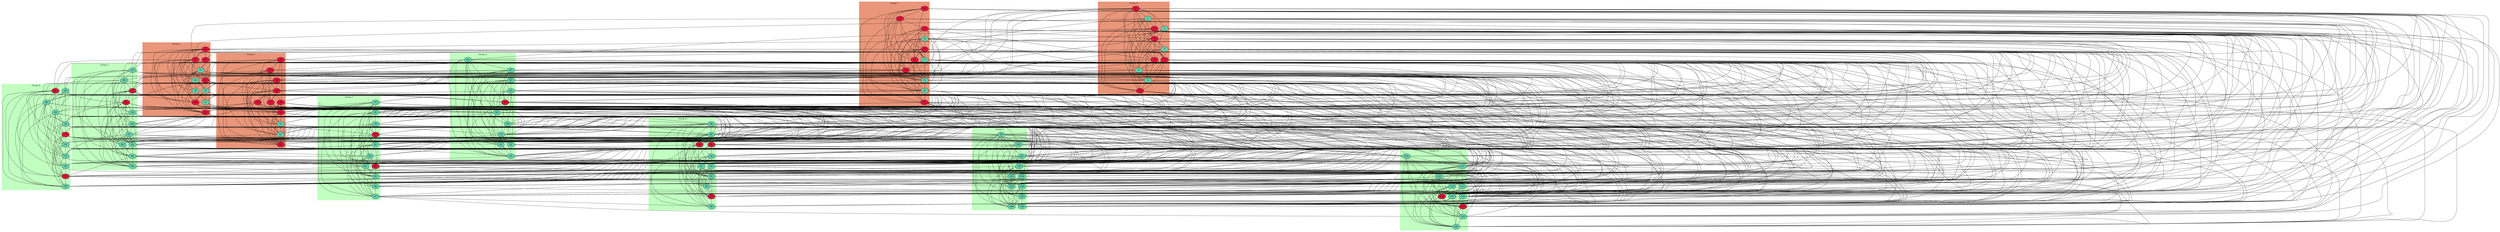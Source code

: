 graph SmokeGen {

	// Person nodes
	subgraph cluster_0 {
		label = "Group_0"
		style=filled
		color=darksalmon
		node[style=filled]
		0[ fillcolor=crimson]
		1[ fillcolor=aquamarine3]
		2[ fillcolor=aquamarine3]
		3[ fillcolor=crimson]
		4[ fillcolor=crimson]
		5[ fillcolor=aquamarine3]
		6[ fillcolor=crimson]
		7[ fillcolor=crimson]
		8[ fillcolor=aquamarine3]
		9[ fillcolor=aquamarine3]
		10[ fillcolor=crimson]
	}

	subgraph cluster_1 {
		label = "Group_1"
		style=filled
		color=darksalmon
		node[style=filled]
		11[ fillcolor=crimson]
		12[ fillcolor=crimson]
		13[ fillcolor=crimson]
		14[ fillcolor=aquamarine3]
		15[ fillcolor=crimson]
		16[ fillcolor=crimson]
		17[ fillcolor=aquamarine3]
		18[ fillcolor=crimson]
		19[ fillcolor=aquamarine3]
		20[ fillcolor=aquamarine3]
		21[ fillcolor=crimson]
	}

	subgraph cluster_2 {
		label = "Group_2"
		style=filled
		color=darksalmon
		node[style=filled]
		22[ fillcolor=crimson]
		23[ fillcolor=crimson]
		24[ fillcolor=crimson]
		25[ fillcolor=aquamarine3]
		26[ fillcolor=aquamarine3]
		27[ fillcolor=crimson]
		28[ fillcolor=aquamarine3]
		29[ fillcolor=aquamarine3]
		30[ fillcolor=crimson]
		31[ fillcolor=aquamarine3]
		32[ fillcolor=crimson]
	}

	subgraph cluster_3 {
		label = "Group_3"
		style=filled
		color=darksalmon
		node[style=filled]
		33[ fillcolor=crimson]
		34[ fillcolor=crimson]
		35[ fillcolor=crimson]
		36[ fillcolor=crimson]
		37[ fillcolor=crimson]
		38[ fillcolor=crimson]
		39[ fillcolor=crimson]
		40[ fillcolor=crimson]
		41[ fillcolor=aquamarine3]
		42[ fillcolor=aquamarine3]
		43[ fillcolor=crimson]
	}

	subgraph cluster_4 {
		label = "Group_4"
		style=filled
		color=darkseagreen1
		node[style=filled]
		44[ fillcolor=aquamarine3]
		45[ fillcolor=aquamarine3]
		46[ fillcolor=aquamarine3]
		47[ fillcolor=aquamarine3]
		48[ fillcolor=crimson]
		49[ fillcolor=aquamarine3]
		50[ fillcolor=aquamarine3]
		51[ fillcolor=aquamarine3]
		52[ fillcolor=aquamarine3]
		53[ fillcolor=aquamarine3]
		54[ fillcolor=aquamarine3]
	}

	subgraph cluster_5 {
		label = "Group_5"
		style=filled
		color=darkseagreen1
		node[style=filled]
		55[ fillcolor=aquamarine3]
		56[ fillcolor=aquamarine3]
		57[ fillcolor=crimson]
		58[ fillcolor=crimson]
		59[ fillcolor=aquamarine3]
		60[ fillcolor=aquamarine3]
		61[ fillcolor=aquamarine3]
		62[ fillcolor=aquamarine3]
		63[ fillcolor=aquamarine3]
		64[ fillcolor=aquamarine3]
		65[ fillcolor=aquamarine3]
	}

	subgraph cluster_6 {
		label = "Group_6"
		style=filled
		color=darkseagreen1
		node[style=filled]
		66[ fillcolor=aquamarine3]
		67[ fillcolor=crimson]
		68[ fillcolor=aquamarine3]
		69[ fillcolor=aquamarine3]
		70[ fillcolor=aquamarine3]
		71[ fillcolor=crimson]
		72[ fillcolor=aquamarine3]
		73[ fillcolor=aquamarine3]
		74[ fillcolor=aquamarine3]
		75[ fillcolor=crimson]
		76[ fillcolor=aquamarine3]
	}

	subgraph cluster_7 {
		label = "Group_7"
		style=filled
		color=darkseagreen1
		node[style=filled]
		77[ fillcolor=aquamarine3]
		78[ fillcolor=aquamarine3]
		79[ fillcolor=aquamarine3]
		80[ fillcolor=crimson]
		81[ fillcolor=aquamarine3]
		82[ fillcolor=aquamarine3]
		83[ fillcolor=crimson]
		84[ fillcolor=aquamarine3]
		85[ fillcolor=aquamarine3]
		86[ fillcolor=aquamarine3]
		87[ fillcolor=aquamarine3]
	}

	subgraph cluster_8 {
		label = "Group_8"
		style=filled
		color=darkseagreen1
		node[style=filled]
		88[ fillcolor=aquamarine3]
		89[ fillcolor=aquamarine3]
		90[ fillcolor=crimson]
		91[ fillcolor=crimson]
		92[ fillcolor=aquamarine3]
		93[ fillcolor=aquamarine3]
		94[ fillcolor=aquamarine3]
		95[ fillcolor=aquamarine3]
		96[ fillcolor=aquamarine3]
		97[ fillcolor=crimson]
		98[ fillcolor=aquamarine3]
	}

	subgraph cluster_9 {
		label = "Group_9"
		style=filled
		color=darkseagreen1
		node[style=filled]
		99[ fillcolor=aquamarine3]
		100[ fillcolor=aquamarine3]
		101[ fillcolor=aquamarine3]
		102[ fillcolor=aquamarine3]
		103[ fillcolor=aquamarine3]
		104[ fillcolor=aquamarine3]
		105[ fillcolor=aquamarine3]
		106[ fillcolor=aquamarine3]
		107[ fillcolor=aquamarine3]
		108[ fillcolor=aquamarine3]
		109[ fillcolor=aquamarine3]
	}

	subgraph cluster_10 {
		label = "Group_10"
		style=filled
		color=darkseagreen1
		node[style=filled]
		110[ fillcolor=aquamarine3]
		111[ fillcolor=aquamarine3]
		112[ fillcolor=aquamarine3]
		113[ fillcolor=aquamarine3]
		114[ fillcolor=aquamarine3]
		115[ fillcolor=aquamarine3]
		116[ fillcolor=aquamarine3]
		117[ fillcolor=crimson]
		118[ fillcolor=crimson]
		119[ fillcolor=aquamarine3]
		120[ fillcolor=aquamarine3]
	}

	// Friends edges
	61--63
	83--94
	61--62
	83--96
	16--18
	78--108
	38--40
	38--41
	38--42
	38--43
	16--19
	48--87
	61--65
	48--88
	61--64
	36--95
	61--73
	83--85
	36--91
	78--118
	9--10
	106--107
	40--120
	106--108
	16--21
	7--76
	106--109
	7--75
	9--14
	78--116
	106--112
	106--114
	86--102
	26--60
	83--87
	83--86
	86--101
	114--119
	0--116
	36--84
	61--82
	36--81
	40--110
	14--52
	9--25
	7--88
	94--118
	15--104
	26--32
	95--96
	95--97
	48--62
	94--114
	15--101
	86--117
	114--120
	23--108
	24--92
	48--67
	24--93
	61--88
	26--30
	6--8
	36--73
	6--9
	94--110
	7--94
	7--95
	0--100
	51--53
	51--52
	94--107
	73--74
	15--115
	51--54
	73--75
	48--50
	48--51
	32--117
	7--92
	32--114
	48--57
	114--117
	32--110
	48--54
	114--118
	48--55
	14--31
	36--60
	14--36
	87--104
	93--101
	48--49
	1--108
	24--70
	14--48
	26--29
	69--103
	26--28
	1--119
	1--116
	46--97
	36--41
	63--66
	36--40
	12--75
	22--107
	14--15
	14--16
	33--119
	93--115
	0--10
	9--62
	93--116
	51--81
	9--68
	36--43
	115--119
	36--42
	46--83
	24--57
	24--59
	14--19
	115--120
	14--17
	14--18
	4--5
	46--87
	4--6
	4--7
	63--64
	4--8
	63--65
	4--9
	87--119
	33--106
	14--20
	34--92
	85--87
	14--21
	33--104
	85--86
	87--116
	14--27
	9--75
	36--37
	87--115
	34--96
	93--109
	24--63
	46--72
	0--18
	0--19
	14--29
	18--35
	0--35
	58--59
	16--98
	9--88
	0--28
	41--53
	41--51
	22--115
	41--47
	58--61
	41--101
	58--60
	58--63
	84--103
	58--62
	22--119
	41--103
	41--107
	58--65
	9--99
	58--66
	9--93
	28--83
	41--43
	28--88
	41--42
	84--111
	18--19
	41--115
	58--70
	16--72
	0--55
	77--113
	77--111
	112--117
	2--3
	105--108
	112--118
	2--4
	105--109
	112--119
	2--6
	112--113
	92--109
	2--7
	112--114
	2--8
	112--115
	2--9
	112--116
	77--116
	81--82
	81--83
	18--24
	18--26
	108--117
	16--83
	18--20
	38--91
	18--23
	13--118
	16--87
	0--63
	38--95
	58--87
	13--119
	112--120
	77--106
	81--85
	28--63
	81--86
	92--119
	81--87
	58--90
	93--98
	93--97
	93--96
	0--77
	0--74
	2--10
	28--37
	21--117
	93--95
	28--32
	28--30
	16--60
	38--70
	85--105
	2--23
	71--76
	2--21
	71--74
	71--75
	71--72
	28--48
	71--73
	107--108
	107--109
	91--102
	79--113
	79--114
	28--41
	38--69
	85--119
	91--107
	113--115
	113--118
	16--32
	85--113
	16--31
	0--97
	2--32
	113--116
	0--1
	0--2
	0--3
	0--4
	0--5
	0--6
	0--7
	0--8
	38--55
	14--118
	16--46
	113--120
	20--105
	38--51
	26--88
	26--89
	71--91
	26--80
	26--84
	26--86
	19--105
	44--48
	44--49
	32--66
	4--111
	4--113
	2--55
	32--63
	32--61
	66--70
	66--71
	32--69
	66--74
	20--76
	66--72
	44--45
	66--73
	66--79
	66--76
	88--98
	118--120
	88--97
	88--96
	19--115
	88--95
	88--94
	20--89
	22--25
	22--26
	4--103
	22--27
	32--53
	35--118
	22--28
	22--29
	20--80
	66--81
	22--23
	32--57
	22--24
	43--103
	43--102
	118--119
	19--110
	42--94
	4--10
	103--105
	2--71
	4--13
	103--106
	78--81
	78--80
	78--83
	78--82
	32--45
	78--84
	56--57
	78--87
	56--58
	78--86
	2--77
	19--61
	75--106
	58--101
	56--59
	42--88
	43--112
	43--110
	103--115
	56--60
	56--61
	2--80
	19--77
	56--67
	56--63
	19--75
	56--64
	30--93
	56--65
	78--79
	75--117
	32--38
	20--63
	75--115
	103--109
	103--108
	42--72
	20--38
	19--48
	29--92
	42--67
	56--77
	44--100
	30--82
	30--89
	30--88
	29--82
	119--120
	20--47
	42--59
	78--95
	4--42
	29--95
	60--108
	20--40
	68--69
	29--98
	29--97
	56--91
	4--57
	42--46
	59--115
	91--96
	19--21
	104--109
	104--108
	91--95
	104--107
	17--82
	91--98
	19--20
	29--68
	91--92
	68--73
	68--72
	68--71
	68--70
	68--76
	42--43
	68--75
	68--74
	20--29
	40--98
	4--69
	44--116
	19--36
	20--24
	19--32
	4--60
	104--106
	104--105
	30--57
	29--74
	20--21
	40--92
	68--87
	6--13
	86--87
	4--72
	4--74
	6--117
	24--30
	24--31
	24--32
	52--77
	22--99
	45--106
	73--117
	73--116
	22--93
	2--110
	12--64
	34--75
	52--85
	24--41
	46--50
	24--42
	46--51
	24--43
	24--47
	46--54
	46--52
	46--53
	64--65
	116--120
	30--105
	46--49
	17--117
	34--65
	6--30
	52--98
	22--73
	52--99
	22--75
	22--77
	17--115
	46--47
	101--103
	46--48
	101--102
	101--105
	101--104
	116--117
	64--75
	101--106
	116--119
	5--105
	45--120
	64--76
	101--108
	5--107
	64--89
	30--117
	17--107
	24--27
	24--28
	34--57
	24--29
	88--115
	24--25
	24--26
	45--117
	101--111
	64--82
	64--81
	88--110
	64--84
	101--116
	5--115
	5--116
	5--117
	89--113
	46--115
	89--111
	3--109
	12--13
	18--103
	34--43
	34--42
	34--41
	76--88
	34--40
	18--106
	12--16
	3--115
	64--93
	12--15
	12--17
	12--19
	6--67
	12--21
	12--20
	89--120
	12--23
	117--119
	34--36
	34--35
	6--62
	10--81
	32--93
	117--120
	22--65
	34--38
	34--37
	3--104
	10--50
	88--89
	6--71
	54--74
	6--70
	22--38
	6--72
	22--39
	8--10
	22--30
	22--31
	54--79
	102--105
	102--104
	102--103
	20--92
	10--60
	46--105
	46--102
	66--69
	8--26
	10--64
	8--29
	31--115
	6--81
	22--48
	32--76
	74--117
	6--85
	8--21
	89--103
	102--109
	102--118
	44--55
	44--54
	44--51
	44--50
	66--68
	44--53
	44--52
	37--76
	60--95
	63--118
	63--112
	63--115
	50--52
	72--75
	50--51
	63--116
	72--76
	72--73
	49--53
	50--53
	72--74
	49--52
	25--88
	47--115
	49--50
	27--29
	55--117
	49--58
	7--8
	7--9
	71--108
	94--98
	94--97
	8--40
	8--116
	15--51
	8--44
	27--36
	72--82
	94--96
	72--80
	94--95
	55--106
	71--111
	71--110
	37--54
	15--23
	15--21
	84--85
	15--20
	50--76
	72--90
	47--99
	84--87
	37--43
	62--65
	7--113
	62--66
	15--32
	7--110
	7--111
	13--90
	37--40
	13--92
	37--41
	25--76
	47--104
	47--81
	62--64
	13--65
	54--110
	38--118
	35--91
	100--113
	54--115
	72--115
	72--118
	47--78
	5--6
	5--7
	25--40
	5--8
	13--77
	5--9
	15--17
	100--102
	15--16
	100--101
	100--106
	100--104
	100--103
	13--73
	100--109
	54--109
	100--107
	72--102
	15--19
	15--18
	62--83
	47--65
	25--29
	25--28
	8--95
	52--54
	8--98
	48--100
	74--76
	47--52
	74--75
	47--50
	25--27
	25--26
	23--80
	47--53
	62--97
	13--54
	13--59
	13--56
	13--57
	52--62
	25--32
	96--97
	25--33
	52--67
	74--80
	47--48
	47--49
	25--30
	23--94
	40--89
	30--40
	61--105
	30--43
	37--116
	17--62
	39--98
	57--88
	30--45
	3--4
	3--7
	3--8
	29--43
	65--115
	80--93
	17--74
	30--32
	37--107
	39--86
	1--10
	65--116
	69--70
	69--74
	69--73
	30--36
	69--72
	39--90
	69--71
	69--76
	80--95
	69--75
	80--94
	9--113
	70--74
	39--74
	70--75
	70--72
	70--71
	69--84
	1--16
	69--88
	27--86
	27--84
	39--68
	92--98
	92--95
	39--62
	92--96
	17--55
	69--92
	70--80
	27--99
	92--93
	92--94
	27--93
	29--30
	27--98
	29--32
	29--31
	59--62
	59--61
	59--64
	82--83
	40--43
	82--84
	17--24
	59--60
	70--99
	70--111
	39--52
	59--65
	70--92
	28--104
	99--116
	99--117
	70--106
	1--4
	1--6
	99--114
	1--7
	1--8
	40--42
	82--85
	1--9
	40--41
	62--106
	64--119
	82--86
	58--120
	82--87
	49--99
	59--72
	60--61
	17--35
	39--49
	17--32
	39--40
	39--42
	39--41
	99--108
	99--104
	56--106
	99--105
	56--105
	99--106
	49--81
	99--107
	99--100
	99--101
	56--101
	99--102
	99--103
	60--66
	60--65
	60--64
	60--63
	57--106
	15--64
	37--95
	27--44
	49--71
	49--78
	17--18
	37--89
	15--76
	17--19
	59--93
	82--90
	3--14
	57--111
	63--101
	1--76
	3--10
	49--64
	27--51
	27--105
	27--101
	55--60
	111--120
	27--100
	33--34
	98--115
	33--35
	55--63
	55--62
	77--96
	31--95
	55--65
	33--39
	33--37
	21--42
	27--107
	111--112
	111--113
	77--80
	11--12
	77--82
	55--75
	77--83
	3--37
	77--84
	111--118
	77--85
	111--119
	111--116
	77--87
	111--117
	1--98
	111--114
	1--95
	83--120
	1--96
	11--15
	11--16
	11--19
	11--18
	12--108
	43--57
	67--111
	89--97
	89--96
	89--95
	31--75
	89--93
	31--76
	55--83
	89--90
	3--44
	18--96
	66--100
	21--22
	43--54
	67--68
	67--69
	66--109
	3--52
	3--50
	55--93
	3--54
	55--98
	67--71
	28--112
	67--70
	67--75
	67--76
	67--73
	43--45
	97--111
	97--116
	18--78
	110--120
	67--88
	41--89
	90--94
	90--93
	11--108
	90--96
	57--58
	90--95
	57--59
	90--98
	90--97
	3--76
	31--40
	110--115
	18--90
	110--117
	110--119
	31--45
	90--92
	31--48
	31--47
	110--111
	110--112
	41--85
	5--22
	5--23
	57--61
	57--62
	80--82
	3--80
	80--81
	65--100
	50--114
	18--54
	18--56
	57--63
	57--64
	3--87
	57--65
	80--85
	80--83
	28--96
	80--87
	79--80
	5--37
	79--81
	5--39
	79--84
	79--83
	79--86
	79--85
	18--66
	79--89
	57--76
	13--21
	5--46
	11--85
	13--20
	5--48
	11--87
	81--120
	10--104
	23--62
	97--98
	45--94
	45--93
	23--67
	96--108
	35--40
	63--99
	53--54
	35--43
	11--93
	5--53
	35--42
	75--79
	35--41
	75--77
	53--114
	75--76
	23--75
	25--100
	35--37
	53--61
	23--49
	35--36
	53--62
	33--97
	5--65
	53--67
	53--68
	75--84
	35--38
	45--78
	69--111
	45--76
	45--75
	11--73
	5--79
	11--74
	7--15
	13--14
	26--111
	5--71
	7--10
	5--75
	23--51
	45--60
	23--58
	13--18
	13--19
	45--66
	13--16
	13--17
	45--68
	23--50
	11--40
	5--88
	5--89
	87--98
	7--29
	45--59
	87--93
	87--94
	23--26
	33--78
	23--27
	33--79
	53--84
	23--29
	33--77
	33--72
	23--25
	45--52
	21--84
	45--51
	45--54
	45--53
	11--51
	52--112
	45--48
	24--106
	7--30
	24--108
	5--94
	33--64
	7--34
	7--33
	23--30
	21--90
	23--31
	23--32
	52--120
	65--71
	21--98
	45--47
	45--46
	7--46
	11--20
	7--45
	77--78
	7--44
	77--79
	25--111
	80--103
	43--97
	25--118
	68--118
	68--119
	7--59
	8--9
	33--43
	7--51
	55--57
	7--53
	33--42
	55--56
	80--109
	55--59
	65--92
	65--94
	21--76
	21--74
	65--99

}
